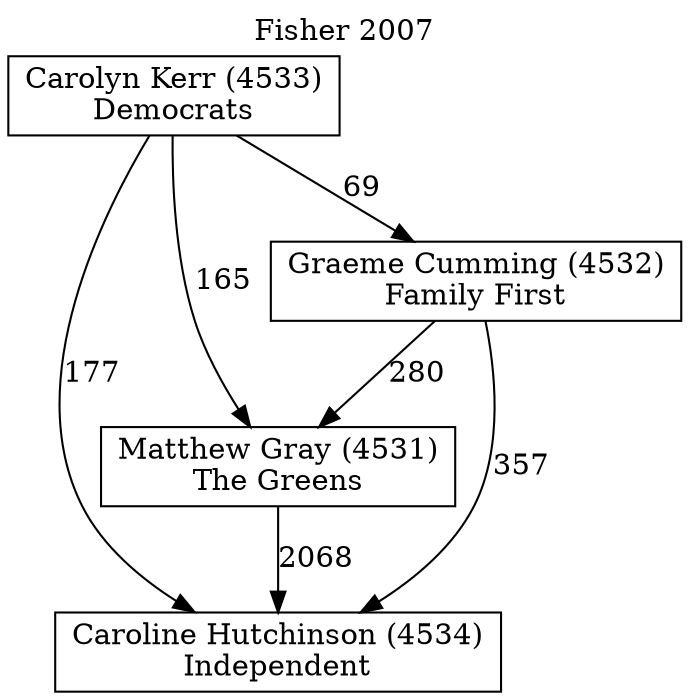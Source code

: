// House preference flow
digraph "Caroline Hutchinson (4534)_Fisher_2007" {
	graph [label="Fisher 2007" labelloc=t mclimit=10]
	node [shape=box]
	"Caroline Hutchinson (4534)" [label="Caroline Hutchinson (4534)
Independent"]
	"Matthew Gray (4531)" [label="Matthew Gray (4531)
The Greens"]
	"Graeme Cumming (4532)" [label="Graeme Cumming (4532)
Family First"]
	"Carolyn Kerr (4533)" [label="Carolyn Kerr (4533)
Democrats"]
	"Matthew Gray (4531)" -> "Caroline Hutchinson (4534)" [label=2068]
	"Graeme Cumming (4532)" -> "Matthew Gray (4531)" [label=280]
	"Carolyn Kerr (4533)" -> "Graeme Cumming (4532)" [label=69]
	"Graeme Cumming (4532)" -> "Caroline Hutchinson (4534)" [label=357]
	"Carolyn Kerr (4533)" -> "Caroline Hutchinson (4534)" [label=177]
	"Carolyn Kerr (4533)" -> "Matthew Gray (4531)" [label=165]
}
